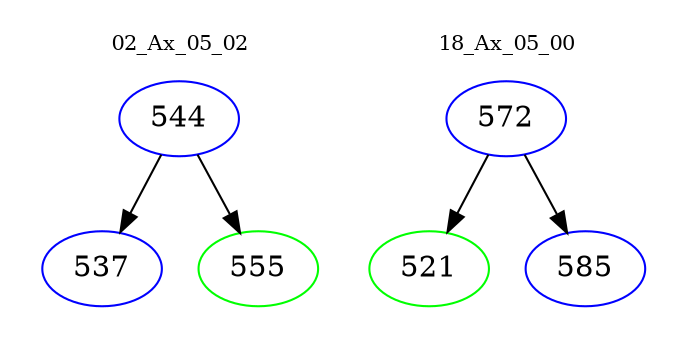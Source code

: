digraph{
subgraph cluster_0 {
color = white
label = "02_Ax_05_02";
fontsize=10;
T0_544 [label="544", color="blue"]
T0_544 -> T0_537 [color="black"]
T0_537 [label="537", color="blue"]
T0_544 -> T0_555 [color="black"]
T0_555 [label="555", color="green"]
}
subgraph cluster_1 {
color = white
label = "18_Ax_05_00";
fontsize=10;
T1_572 [label="572", color="blue"]
T1_572 -> T1_521 [color="black"]
T1_521 [label="521", color="green"]
T1_572 -> T1_585 [color="black"]
T1_585 [label="585", color="blue"]
}
}
